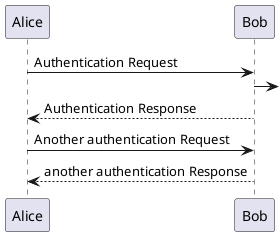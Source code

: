 @startuml
Alice -> Bob: Authentication Request
Bob ->
Bob --> Alice: Authentication Response

Alice -> Bob: Another authentication Request
Alice <-- Bob: another authentication Response
@enduml